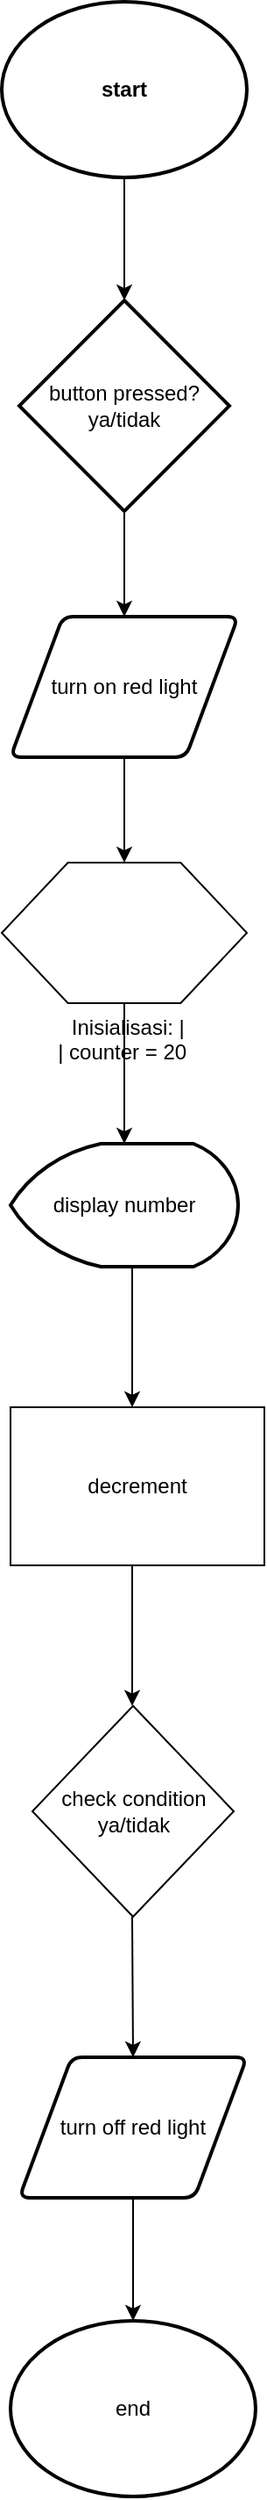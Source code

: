 <mxfile version="24.7.17">
  <diagram name="Page-1" id="rdlpU-q-iZ4AOSr6TDgU">
    <mxGraphModel dx="880" dy="478" grid="1" gridSize="10" guides="1" tooltips="1" connect="1" arrows="1" fold="1" page="1" pageScale="1" pageWidth="850" pageHeight="1100" math="0" shadow="0">
      <root>
        <mxCell id="0" />
        <mxCell id="1" parent="0" />
        <mxCell id="IjWypcXBANwT1gj18dvC-4" value="" style="endArrow=classic;html=1;rounded=0;exitX=0.5;exitY=1;exitDx=0;exitDy=0;" edge="1" parent="1">
          <mxGeometry width="50" height="50" relative="1" as="geometry">
            <mxPoint x="410" y="170" as="sourcePoint" />
            <mxPoint x="410" y="240" as="targetPoint" />
          </mxGeometry>
        </mxCell>
        <mxCell id="IjWypcXBANwT1gj18dvC-7" value="&amp;nbsp;Inisialisasi:    |&lt;br&gt;|   counter = 20&amp;nbsp;" style="verticalLabelPosition=bottom;verticalAlign=top;html=1;shape=hexagon;perimeter=hexagonPerimeter2;arcSize=6;size=0.27;" vertex="1" parent="1">
          <mxGeometry x="340" y="560" width="140" height="80" as="geometry" />
        </mxCell>
        <mxCell id="IjWypcXBANwT1gj18dvC-8" value="" style="endArrow=classic;html=1;rounded=0;" edge="1" parent="1">
          <mxGeometry width="50" height="50" relative="1" as="geometry">
            <mxPoint x="414.5" y="790" as="sourcePoint" />
            <mxPoint x="414.5" y="870" as="targetPoint" />
            <Array as="points" />
          </mxGeometry>
        </mxCell>
        <mxCell id="IjWypcXBANwT1gj18dvC-10" value="start" style="strokeWidth=2;html=1;shape=mxgraph.flowchart.start_2;whiteSpace=wrap;fontStyle=1" vertex="1" parent="1">
          <mxGeometry x="340" y="70" width="140" height="100" as="geometry" />
        </mxCell>
        <mxCell id="IjWypcXBANwT1gj18dvC-15" value="display number" style="strokeWidth=2;html=1;shape=mxgraph.flowchart.display;whiteSpace=wrap;" vertex="1" parent="1">
          <mxGeometry x="345" y="720" width="130" height="70" as="geometry" />
        </mxCell>
        <mxCell id="IjWypcXBANwT1gj18dvC-19" value="check condition ya/tidak" style="rhombus;whiteSpace=wrap;html=1;" vertex="1" parent="1">
          <mxGeometry x="357.5" y="1040" width="115" height="120" as="geometry" />
        </mxCell>
        <mxCell id="IjWypcXBANwT1gj18dvC-20" value="" style="endArrow=classic;html=1;rounded=0;" edge="1" parent="1">
          <mxGeometry width="50" height="50" relative="1" as="geometry">
            <mxPoint x="414.5" y="960" as="sourcePoint" />
            <mxPoint x="414.5" y="1040" as="targetPoint" />
          </mxGeometry>
        </mxCell>
        <mxCell id="IjWypcXBANwT1gj18dvC-21" value="end" style="strokeWidth=2;html=1;shape=mxgraph.flowchart.start_2;whiteSpace=wrap;" vertex="1" parent="1">
          <mxGeometry x="345" y="1390" width="140" height="100" as="geometry" />
        </mxCell>
        <mxCell id="IjWypcXBANwT1gj18dvC-22" value="" style="endArrow=classic;html=1;rounded=0;" edge="1" parent="1">
          <mxGeometry width="50" height="50" relative="1" as="geometry">
            <mxPoint x="414.5" y="1160" as="sourcePoint" />
            <mxPoint x="414.5" y="1240" as="targetPoint" />
            <Array as="points">
              <mxPoint x="415" y="1240" />
            </Array>
          </mxGeometry>
        </mxCell>
        <mxCell id="IjWypcXBANwT1gj18dvC-28" value="button pressed? ya/tidak" style="strokeWidth=2;html=1;shape=mxgraph.flowchart.decision;whiteSpace=wrap;" vertex="1" parent="1">
          <mxGeometry x="350" y="240" width="120" height="120" as="geometry" />
        </mxCell>
        <mxCell id="IjWypcXBANwT1gj18dvC-29" value="turn on red light" style="shape=parallelogram;html=1;strokeWidth=2;perimeter=parallelogramPerimeter;whiteSpace=wrap;rounded=1;arcSize=12;size=0.23;" vertex="1" parent="1">
          <mxGeometry x="345" y="420" width="130" height="80" as="geometry" />
        </mxCell>
        <mxCell id="IjWypcXBANwT1gj18dvC-30" value="" style="endArrow=classic;html=1;rounded=0;exitX=0.5;exitY=1;exitDx=0;exitDy=0;exitPerimeter=0;entryX=0.5;entryY=0;entryDx=0;entryDy=0;" edge="1" parent="1" source="IjWypcXBANwT1gj18dvC-28" target="IjWypcXBANwT1gj18dvC-29">
          <mxGeometry width="50" height="50" relative="1" as="geometry">
            <mxPoint x="390" y="410" as="sourcePoint" />
            <mxPoint x="440" y="360" as="targetPoint" />
          </mxGeometry>
        </mxCell>
        <mxCell id="IjWypcXBANwT1gj18dvC-33" value="" style="endArrow=classic;html=1;rounded=0;exitX=0.5;exitY=1;exitDx=0;exitDy=0;entryX=0.5;entryY=0;entryDx=0;entryDy=0;" edge="1" parent="1" source="IjWypcXBANwT1gj18dvC-29" target="IjWypcXBANwT1gj18dvC-7">
          <mxGeometry width="50" height="50" relative="1" as="geometry">
            <mxPoint x="390" y="560" as="sourcePoint" />
            <mxPoint x="440" y="510" as="targetPoint" />
          </mxGeometry>
        </mxCell>
        <mxCell id="IjWypcXBANwT1gj18dvC-34" value="" style="endArrow=classic;html=1;rounded=0;exitX=0.5;exitY=1;exitDx=0;exitDy=0;" edge="1" parent="1" source="IjWypcXBANwT1gj18dvC-7">
          <mxGeometry width="50" height="50" relative="1" as="geometry">
            <mxPoint x="390" y="740" as="sourcePoint" />
            <mxPoint x="410" y="720" as="targetPoint" />
          </mxGeometry>
        </mxCell>
        <mxCell id="IjWypcXBANwT1gj18dvC-35" value="decrement" style="rounded=0;whiteSpace=wrap;html=1;" vertex="1" parent="1">
          <mxGeometry x="345" y="870" width="145" height="90" as="geometry" />
        </mxCell>
        <mxCell id="IjWypcXBANwT1gj18dvC-36" value="turn off red light" style="shape=parallelogram;html=1;strokeWidth=2;perimeter=parallelogramPerimeter;whiteSpace=wrap;rounded=1;arcSize=12;size=0.23;" vertex="1" parent="1">
          <mxGeometry x="350" y="1240" width="130" height="80" as="geometry" />
        </mxCell>
        <mxCell id="IjWypcXBANwT1gj18dvC-37" value="" style="endArrow=classic;html=1;rounded=0;exitX=0.5;exitY=1;exitDx=0;exitDy=0;entryX=0.5;entryY=0;entryDx=0;entryDy=0;entryPerimeter=0;" edge="1" parent="1" source="IjWypcXBANwT1gj18dvC-36" target="IjWypcXBANwT1gj18dvC-21">
          <mxGeometry width="50" height="50" relative="1" as="geometry">
            <mxPoint x="390" y="1320" as="sourcePoint" />
            <mxPoint x="440" y="1270" as="targetPoint" />
          </mxGeometry>
        </mxCell>
      </root>
    </mxGraphModel>
  </diagram>
</mxfile>
